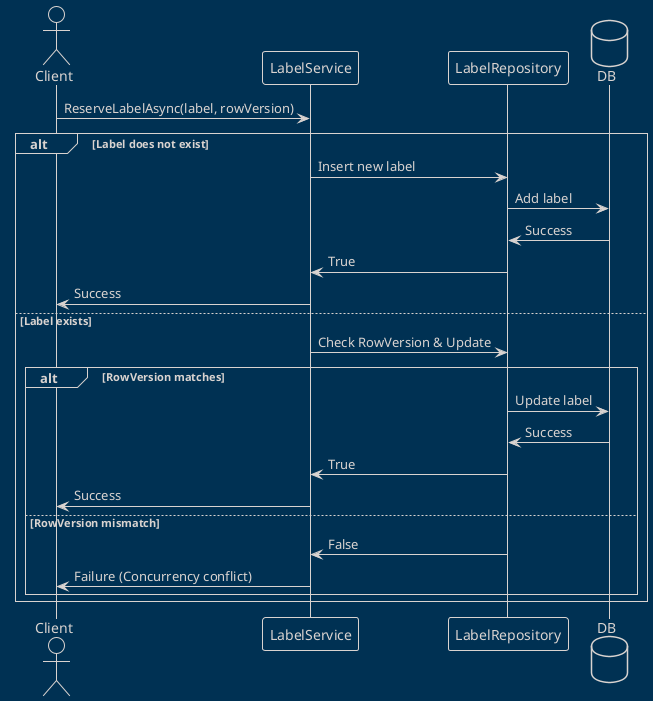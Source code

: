@startuml
!theme blueprint

actor Client
participant "LabelService" as Service
participant "LabelRepository" as Repo
database DB

Client -> Service: ReserveLabelAsync(label, rowVersion)
alt Label does not exist
    Service -> Repo: Insert new label
    Repo -> DB: Add label
    DB -> Repo: Success
    Repo -> Service: True
    Service -> Client: Success
else Label exists
    Service -> Repo: Check RowVersion & Update
    alt RowVersion matches
        Repo -> DB: Update label
        DB -> Repo: Success
        Repo -> Service: True
        Service -> Client: Success
    else RowVersion mismatch
        Repo -> Service: False
        Service -> Client: Failure (Concurrency conflict)
    end
end
@enduml

